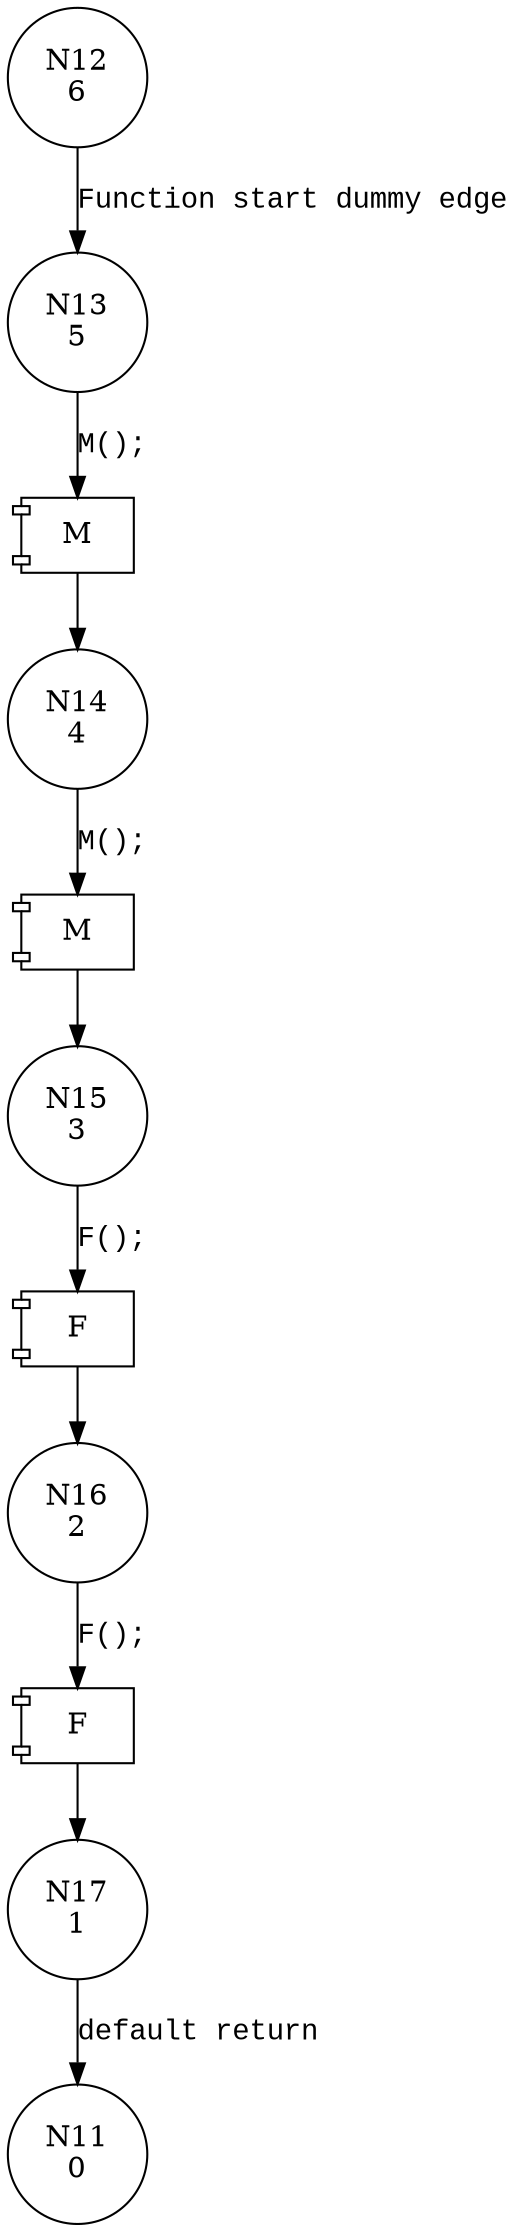 digraph database {
12 [shape="circle" label="N12\n6"]
13 [shape="circle" label="N13\n5"]
14 [shape="circle" label="N14\n4"]
15 [shape="circle" label="N15\n3"]
16 [shape="circle" label="N16\n2"]
17 [shape="circle" label="N17\n1"]
11 [shape="circle" label="N11\n0"]
12 -> 13 [label="Function start dummy edge" fontname="Courier New"]
100001 [shape="component" label="M"]
13 -> 100001 [label="M();" fontname="Courier New"]
100001 -> 14 [label="" fontname="Courier New"]
100002 [shape="component" label="M"]
14 -> 100002 [label="M();" fontname="Courier New"]
100002 -> 15 [label="" fontname="Courier New"]
100003 [shape="component" label="F"]
15 -> 100003 [label="F();" fontname="Courier New"]
100003 -> 16 [label="" fontname="Courier New"]
100004 [shape="component" label="F"]
16 -> 100004 [label="F();" fontname="Courier New"]
100004 -> 17 [label="" fontname="Courier New"]
17 -> 11 [label="default return" fontname="Courier New"]
}